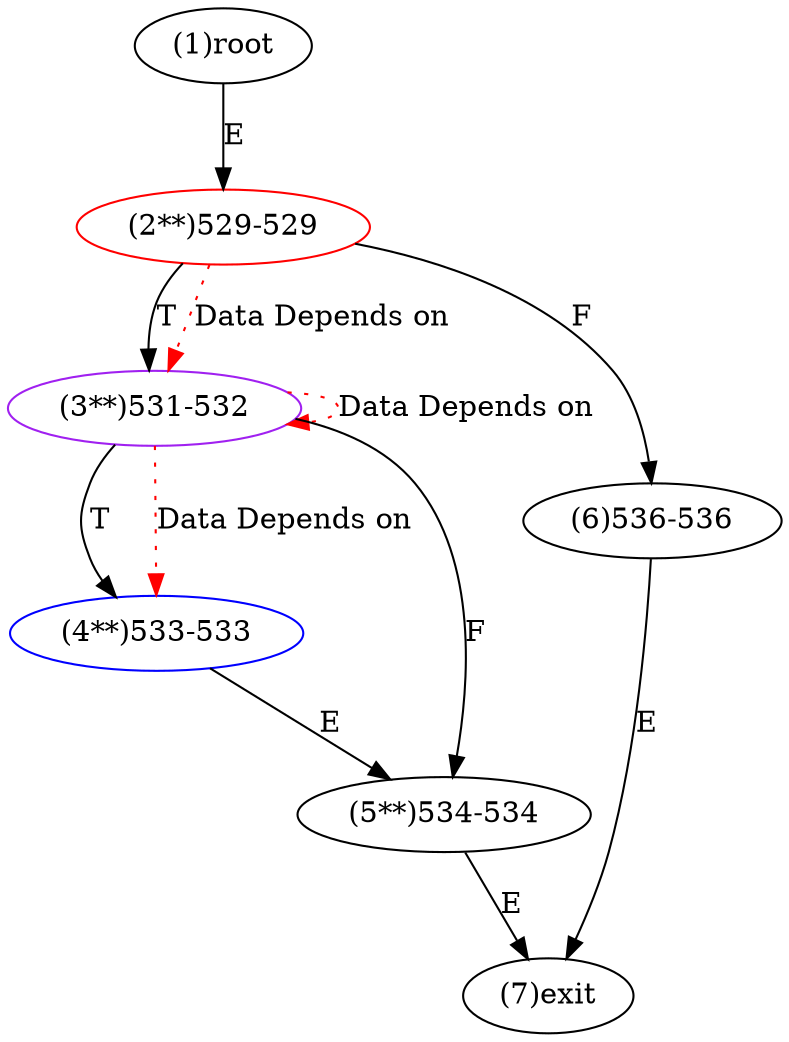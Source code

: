 digraph "" { 
1[ label="(1)root"];
2[ label="(2**)529-529",color=red];
3[ label="(3**)531-532",color=purple];
4[ label="(4**)533-533",color=blue];
5[ label="(5**)534-534"];
6[ label="(6)536-536"];
7[ label="(7)exit"];
1->2[ label="E"];
2->6[ label="F"];
2->3[ label="T"];
3->5[ label="F"];
3->4[ label="T"];
4->5[ label="E"];
5->7[ label="E"];
6->7[ label="E"];
2->3[ color="red" label="Data Depends on" style = dotted ];
3->3[ color="red" label="Data Depends on" style = dotted ];
3->4[ color="red" label="Data Depends on" style = dotted ];
}